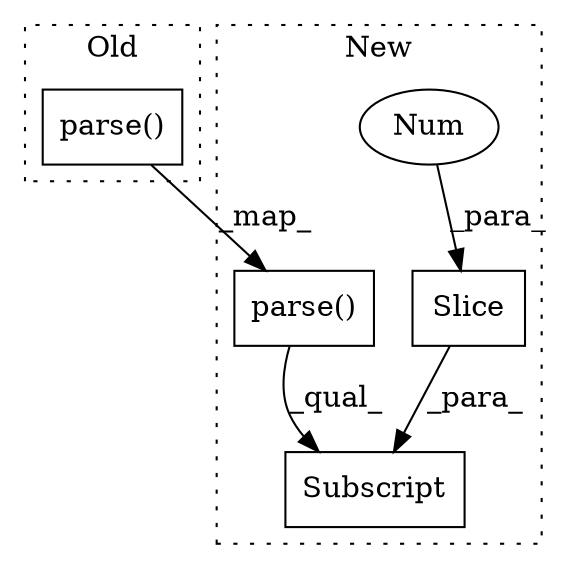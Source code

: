 digraph G {
subgraph cluster0 {
1 [label="parse()" a="75" s="295,325" l="14,1" shape="box"];
label = "Old";
style="dotted";
}
subgraph cluster1 {
2 [label="parse()" a="75" s="295,325" l="14,1" shape="box"];
3 [label="Subscript" a="63" s="295,0" l="43,0" shape="box"];
4 [label="Slice" a="80" s="335" l="2" shape="box"];
5 [label="Num" a="76" s="336" l="1" shape="ellipse"];
label = "New";
style="dotted";
}
1 -> 2 [label="_map_"];
2 -> 3 [label="_qual_"];
4 -> 3 [label="_para_"];
5 -> 4 [label="_para_"];
}